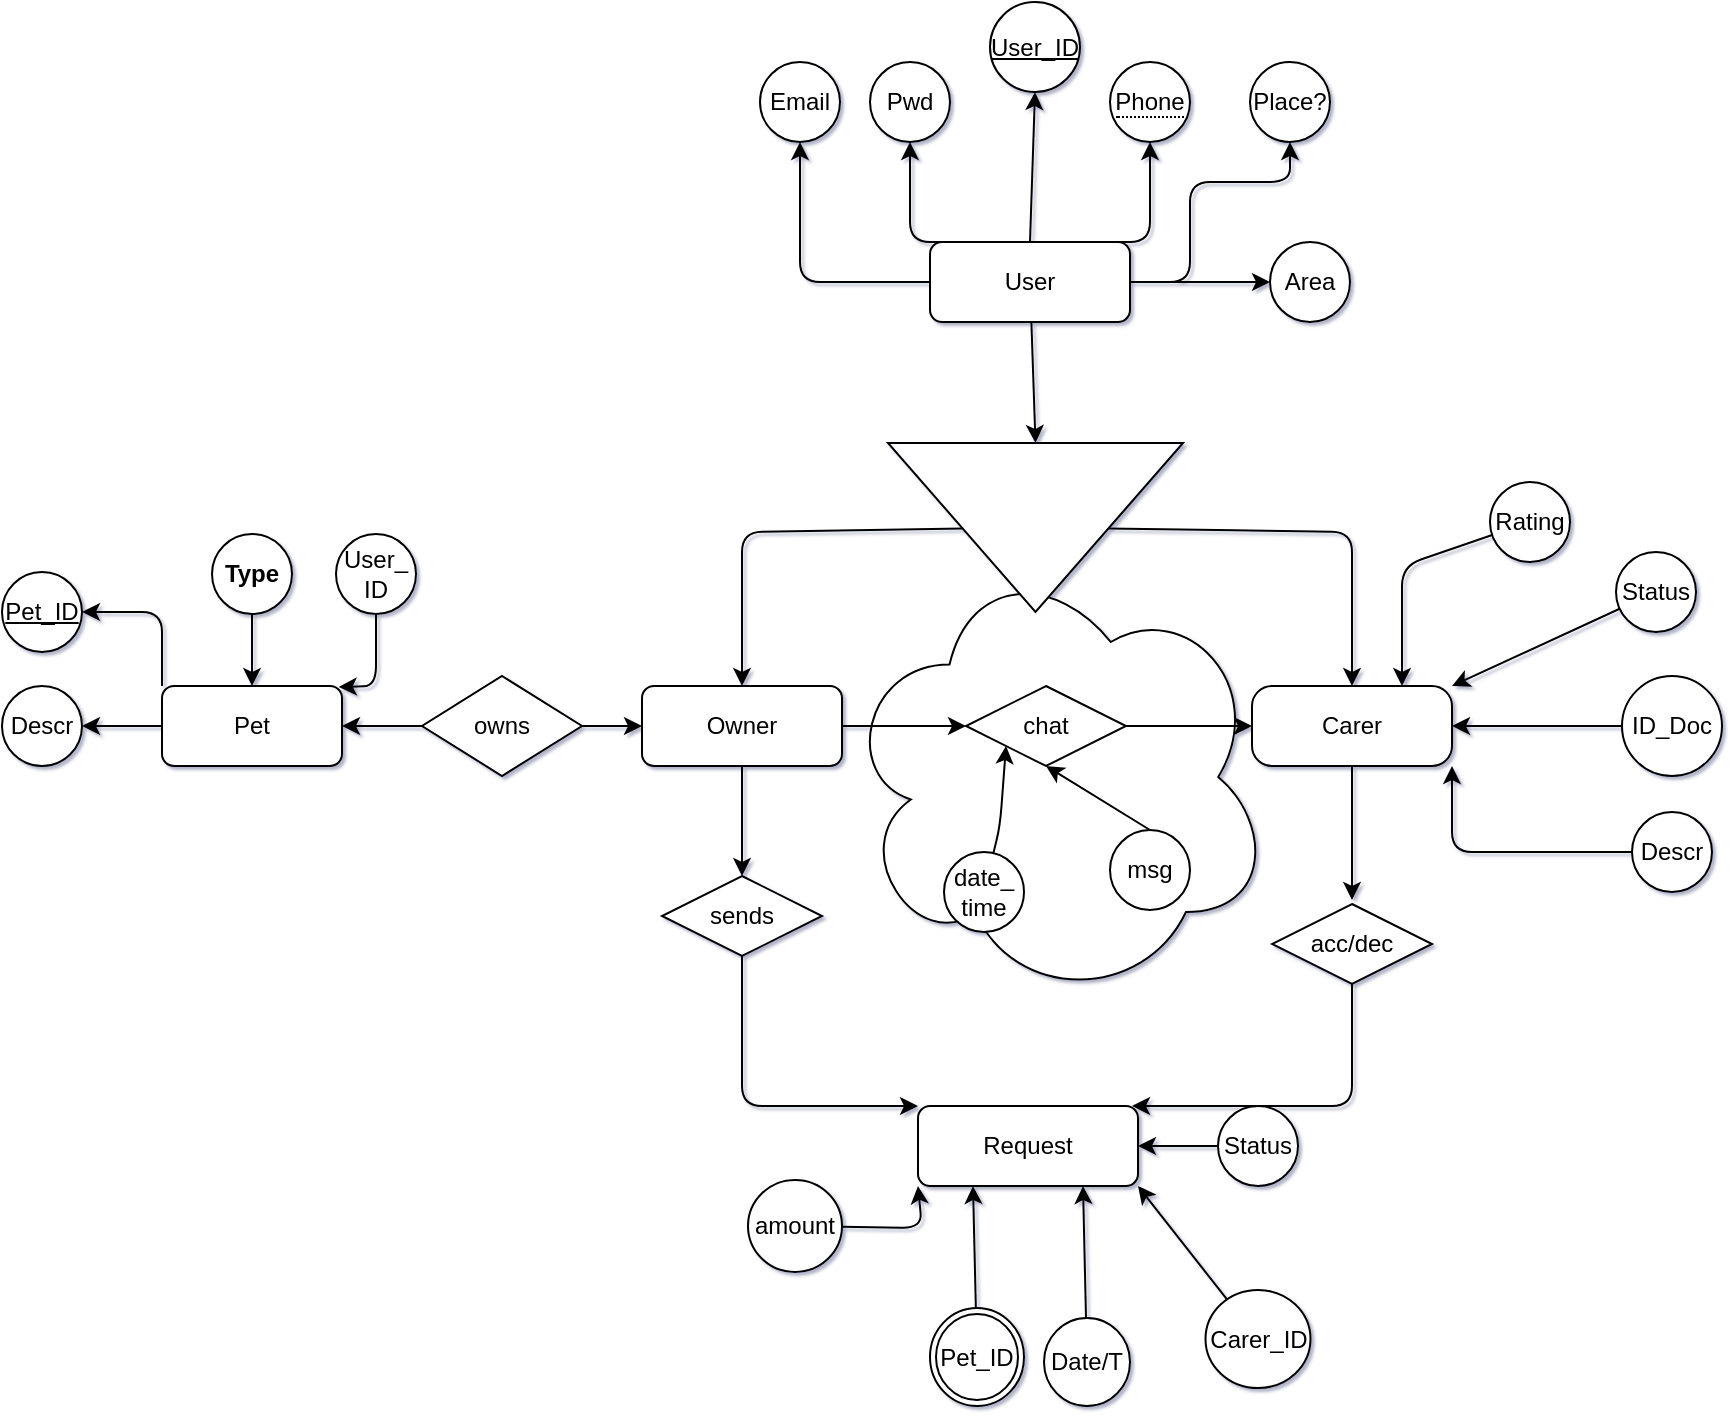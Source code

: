 <mxfile>
    <diagram id="95HTGVdv0aWo4XSOs8IV" name="Página-1">
        <mxGraphModel dx="1788" dy="322" grid="0" gridSize="10" guides="1" tooltips="1" connect="1" arrows="1" fold="1" page="0" pageScale="1" pageWidth="827" pageHeight="1169" background="none" math="0" shadow="1">
            <root>
                <mxCell id="0"/>
                <mxCell id="1" parent="0"/>
                <mxCell id="184" value="" style="ellipse;shape=cloud;whiteSpace=wrap;html=1;" vertex="1" parent="1">
                    <mxGeometry x="-174" y="994" width="215" height="225" as="geometry"/>
                </mxCell>
                <mxCell id="128" style="edgeStyle=none;html=1;entryX=0.5;entryY=0;entryDx=0;entryDy=0;" parent="1" source="73" target="83" edge="1">
                    <mxGeometry relative="1" as="geometry">
                        <Array as="points">
                            <mxPoint x="-224" y="984"/>
                        </Array>
                    </mxGeometry>
                </mxCell>
                <mxCell id="129" style="edgeStyle=none;html=1;entryX=0.5;entryY=0;entryDx=0;entryDy=0;" parent="1" source="73" target="87" edge="1">
                    <mxGeometry relative="1" as="geometry">
                        <Array as="points">
                            <mxPoint x="81" y="984"/>
                        </Array>
                    </mxGeometry>
                </mxCell>
                <mxCell id="73" value="" style="triangle;whiteSpace=wrap;html=1;rotation=90;" parent="1" vertex="1">
                    <mxGeometry x="-119.5" y="908" width="84.5" height="147.5" as="geometry"/>
                </mxCell>
                <mxCell id="75" style="edgeStyle=none;html=1;exitX=0.5;exitY=0;exitDx=0;exitDy=0;entryX=0.5;entryY=1;entryDx=0;entryDy=0;" parent="1" source="81" target="95" edge="1">
                    <mxGeometry relative="1" as="geometry"/>
                </mxCell>
                <mxCell id="76" style="edgeStyle=none;html=1;exitX=0.75;exitY=0;exitDx=0;exitDy=0;entryX=0.5;entryY=1;entryDx=0;entryDy=0;" parent="1" source="81" target="93" edge="1">
                    <mxGeometry relative="1" as="geometry">
                        <Array as="points">
                            <mxPoint x="-20" y="839"/>
                        </Array>
                    </mxGeometry>
                </mxCell>
                <mxCell id="77" style="edgeStyle=none;html=1;exitX=1;exitY=0.5;exitDx=0;exitDy=0;entryX=0.5;entryY=1;entryDx=0;entryDy=0;" parent="1" source="81" edge="1">
                    <mxGeometry relative="1" as="geometry">
                        <Array as="points">
                            <mxPoint y="859"/>
                            <mxPoint y="809"/>
                            <mxPoint x="50" y="809"/>
                        </Array>
                        <mxPoint x="50" y="789" as="targetPoint"/>
                    </mxGeometry>
                </mxCell>
                <mxCell id="78" style="edgeStyle=none;html=1;exitX=0.25;exitY=0;exitDx=0;exitDy=0;entryX=0.5;entryY=1;entryDx=0;entryDy=0;" parent="1" source="81" target="92" edge="1">
                    <mxGeometry relative="1" as="geometry">
                        <Array as="points">
                            <mxPoint x="-140" y="839"/>
                        </Array>
                    </mxGeometry>
                </mxCell>
                <mxCell id="79" style="edgeStyle=none;html=1;exitX=0;exitY=0.5;exitDx=0;exitDy=0;entryX=0.5;entryY=1;entryDx=0;entryDy=0;" parent="1" source="81" target="91" edge="1">
                    <mxGeometry relative="1" as="geometry">
                        <Array as="points">
                            <mxPoint x="-195" y="859"/>
                        </Array>
                    </mxGeometry>
                </mxCell>
                <mxCell id="80" style="edgeStyle=none;html=1;exitX=1;exitY=0.5;exitDx=0;exitDy=0;entryX=0;entryY=0.5;entryDx=0;entryDy=0;" parent="1" source="81" target="102" edge="1">
                    <mxGeometry relative="1" as="geometry"/>
                </mxCell>
                <mxCell id="130" style="edgeStyle=none;html=1;entryX=0;entryY=0.5;entryDx=0;entryDy=0;" parent="1" source="81" target="73" edge="1">
                    <mxGeometry relative="1" as="geometry"/>
                </mxCell>
                <mxCell id="81" value="User" style="rounded=1;whiteSpace=wrap;html=1;" parent="1" vertex="1">
                    <mxGeometry x="-130" y="839" width="100" height="40" as="geometry"/>
                </mxCell>
                <mxCell id="158" style="edgeStyle=none;html=1;entryX=0;entryY=0.5;entryDx=0;entryDy=0;" parent="1" source="83" target="152" edge="1">
                    <mxGeometry relative="1" as="geometry"/>
                </mxCell>
                <mxCell id="83" value="Owner" style="rounded=1;whiteSpace=wrap;html=1;" parent="1" vertex="1">
                    <mxGeometry x="-274" y="1061" width="100" height="40" as="geometry"/>
                </mxCell>
                <mxCell id="86" style="edgeStyle=none;html=1;exitX=0.5;exitY=1;exitDx=0;exitDy=0;" parent="1" source="87" edge="1">
                    <mxGeometry relative="1" as="geometry">
                        <mxPoint x="81" y="1168" as="targetPoint"/>
                    </mxGeometry>
                </mxCell>
                <mxCell id="87" value="Carer&lt;br&gt;" style="rounded=1;whiteSpace=wrap;html=1;arcSize=25;" parent="1" vertex="1">
                    <mxGeometry x="31" y="1061" width="100" height="40" as="geometry"/>
                </mxCell>
                <mxCell id="91" value="Email" style="ellipse;whiteSpace=wrap;html=1;" parent="1" vertex="1">
                    <mxGeometry x="-215" y="749" width="40" height="40" as="geometry"/>
                </mxCell>
                <mxCell id="92" value="Pwd&lt;br&gt;" style="ellipse;whiteSpace=wrap;html=1;" parent="1" vertex="1">
                    <mxGeometry x="-160" y="749" width="40" height="40" as="geometry"/>
                </mxCell>
                <mxCell id="93" value="&lt;span style=&quot;border-bottom: 1px dotted&quot;&gt;Phone&lt;/span&gt;" style="ellipse;whiteSpace=wrap;html=1;align=center;" parent="1" vertex="1">
                    <mxGeometry x="-40" y="749" width="40" height="40" as="geometry"/>
                </mxCell>
                <mxCell id="95" value="User_ID" style="ellipse;whiteSpace=wrap;html=1;align=center;fontStyle=4;" parent="1" vertex="1">
                    <mxGeometry x="-100" y="719" width="45" height="45" as="geometry"/>
                </mxCell>
                <mxCell id="97" style="edgeStyle=none;html=1;" parent="1" source="98" target="105" edge="1">
                    <mxGeometry relative="1" as="geometry"/>
                </mxCell>
                <mxCell id="167" style="edgeStyle=none;html=1;exitX=0;exitY=0;exitDx=0;exitDy=0;entryX=1;entryY=0.5;entryDx=0;entryDy=0;" parent="1" source="98" target="145" edge="1">
                    <mxGeometry relative="1" as="geometry">
                        <Array as="points">
                            <mxPoint x="-514" y="1024"/>
                        </Array>
                    </mxGeometry>
                </mxCell>
                <mxCell id="98" value="Pet" style="rounded=1;whiteSpace=wrap;html=1;" parent="1" vertex="1">
                    <mxGeometry x="-514" y="1061" width="90" height="40" as="geometry"/>
                </mxCell>
                <mxCell id="99" style="edgeStyle=none;html=1;entryX=1;entryY=0.5;entryDx=0;entryDy=0;" parent="1" target="98" edge="1">
                    <mxGeometry relative="1" as="geometry">
                        <mxPoint x="-374" y="1081" as="sourcePoint"/>
                    </mxGeometry>
                </mxCell>
                <mxCell id="100" style="edgeStyle=none;html=1;exitX=1;exitY=0.5;exitDx=0;exitDy=0;entryX=0;entryY=0.5;entryDx=0;entryDy=0;" parent="1" source="101" target="83" edge="1">
                    <mxGeometry relative="1" as="geometry">
                        <mxPoint x="-294" y="1081" as="sourcePoint"/>
                    </mxGeometry>
                </mxCell>
                <mxCell id="101" value="owns" style="rhombus;whiteSpace=wrap;html=1;" parent="1" vertex="1">
                    <mxGeometry x="-384" y="1056" width="80" height="50" as="geometry"/>
                </mxCell>
                <mxCell id="102" value="Area" style="ellipse;whiteSpace=wrap;html=1;" parent="1" vertex="1">
                    <mxGeometry x="40" y="839" width="40" height="40" as="geometry"/>
                </mxCell>
                <mxCell id="172" style="edgeStyle=none;html=1;entryX=1;entryY=0.5;entryDx=0;entryDy=0;" parent="1" source="103" target="87" edge="1">
                    <mxGeometry relative="1" as="geometry"/>
                </mxCell>
                <mxCell id="103" value="ID_Doc&lt;br&gt;" style="ellipse;whiteSpace=wrap;html=1;" parent="1" vertex="1">
                    <mxGeometry x="216" y="1056" width="50" height="50" as="geometry"/>
                </mxCell>
                <mxCell id="105" value="Descr&lt;br&gt;" style="ellipse;whiteSpace=wrap;html=1;" parent="1" vertex="1">
                    <mxGeometry x="-594" y="1061" width="40" height="40" as="geometry"/>
                </mxCell>
                <mxCell id="108" style="edgeStyle=none;html=1;exitX=0.5;exitY=1;exitDx=0;exitDy=0;entryX=0.5;entryY=0;entryDx=0;entryDy=0;" parent="1" source="83" target="120" edge="1">
                    <mxGeometry relative="1" as="geometry">
                        <mxPoint x="-219.765" y="1512" as="targetPoint"/>
                        <mxPoint x="-220" y="1432" as="sourcePoint"/>
                    </mxGeometry>
                </mxCell>
                <mxCell id="119" style="edgeStyle=none;html=1;entryX=0;entryY=0;entryDx=0;entryDy=0;" parent="1" source="120" target="124" edge="1">
                    <mxGeometry relative="1" as="geometry">
                        <mxPoint x="-87" y="1345" as="targetPoint"/>
                        <Array as="points">
                            <mxPoint x="-224" y="1271"/>
                        </Array>
                    </mxGeometry>
                </mxCell>
                <mxCell id="120" value="sends" style="rhombus;whiteSpace=wrap;html=1;" parent="1" vertex="1">
                    <mxGeometry x="-264" y="1156" width="80" height="40" as="geometry"/>
                </mxCell>
                <mxCell id="124" value="Request" style="rounded=1;whiteSpace=wrap;html=1;" parent="1" vertex="1">
                    <mxGeometry x="-136" y="1271" width="110" height="40" as="geometry"/>
                </mxCell>
                <mxCell id="174" style="edgeStyle=none;html=1;entryX=0.75;entryY=1;entryDx=0;entryDy=0;" parent="1" source="126" target="124" edge="1">
                    <mxGeometry relative="1" as="geometry"/>
                </mxCell>
                <mxCell id="126" value="Date/T" style="ellipse;whiteSpace=wrap;html=1;" parent="1" vertex="1">
                    <mxGeometry x="-73" y="1377" width="43" height="44" as="geometry"/>
                </mxCell>
                <mxCell id="173" style="edgeStyle=none;html=1;entryX=0;entryY=1;entryDx=0;entryDy=0;" parent="1" source="127" target="124" edge="1">
                    <mxGeometry relative="1" as="geometry">
                        <Array as="points">
                            <mxPoint x="-134" y="1332"/>
                        </Array>
                    </mxGeometry>
                </mxCell>
                <mxCell id="127" value="amount" style="ellipse;whiteSpace=wrap;html=1;" parent="1" vertex="1">
                    <mxGeometry x="-221" y="1308" width="47" height="46" as="geometry"/>
                </mxCell>
                <mxCell id="131" value="Place?" style="ellipse;whiteSpace=wrap;html=1;" parent="1" vertex="1">
                    <mxGeometry x="30" y="749" width="40" height="40" as="geometry"/>
                </mxCell>
                <mxCell id="171" style="edgeStyle=none;html=1;entryX=1;entryY=0;entryDx=0;entryDy=0;" parent="1" source="132" target="87" edge="1">
                    <mxGeometry relative="1" as="geometry">
                        <Array as="points"/>
                    </mxGeometry>
                </mxCell>
                <mxCell id="132" value="Status" style="ellipse;whiteSpace=wrap;html=1;" parent="1" vertex="1">
                    <mxGeometry x="213" y="994" width="40" height="40" as="geometry"/>
                </mxCell>
                <mxCell id="175" style="edgeStyle=none;html=1;entryX=1;entryY=0.5;entryDx=0;entryDy=0;" parent="1" source="134" target="124" edge="1">
                    <mxGeometry relative="1" as="geometry"/>
                </mxCell>
                <mxCell id="134" value="Status" style="ellipse;whiteSpace=wrap;html=1;" parent="1" vertex="1">
                    <mxGeometry x="14" y="1271" width="40" height="40" as="geometry"/>
                </mxCell>
                <mxCell id="168" style="edgeStyle=none;html=1;exitX=0.5;exitY=1;exitDx=0;exitDy=0;entryX=0.5;entryY=0;entryDx=0;entryDy=0;" parent="1" source="136" target="98" edge="1">
                    <mxGeometry relative="1" as="geometry"/>
                </mxCell>
                <mxCell id="136" value="Type" style="ellipse;whiteSpace=wrap;html=1;fontStyle=1" parent="1" vertex="1">
                    <mxGeometry x="-489" y="985" width="40" height="40" as="geometry"/>
                </mxCell>
                <mxCell id="169" style="edgeStyle=none;html=1;entryX=0.75;entryY=0;entryDx=0;entryDy=0;" parent="1" source="137" target="87" edge="1">
                    <mxGeometry relative="1" as="geometry">
                        <Array as="points">
                            <mxPoint x="106" y="1001"/>
                        </Array>
                    </mxGeometry>
                </mxCell>
                <mxCell id="137" value="Rating" style="ellipse;whiteSpace=wrap;html=1;" parent="1" vertex="1">
                    <mxGeometry x="150" y="959" width="40" height="40" as="geometry"/>
                </mxCell>
                <mxCell id="142" style="edgeStyle=none;html=1;" parent="1" source="141" edge="1">
                    <mxGeometry relative="1" as="geometry">
                        <mxPoint x="-29" y="1271" as="targetPoint"/>
                        <Array as="points">
                            <mxPoint x="81" y="1271"/>
                        </Array>
                    </mxGeometry>
                </mxCell>
                <mxCell id="141" value="acc/dec" style="rhombus;whiteSpace=wrap;html=1;" parent="1" vertex="1">
                    <mxGeometry x="41" y="1170" width="80" height="40" as="geometry"/>
                </mxCell>
                <mxCell id="149" style="edgeStyle=none;html=1;entryX=0.25;entryY=1;entryDx=0;entryDy=0;" parent="1" source="143" target="124" edge="1">
                    <mxGeometry relative="1" as="geometry"/>
                </mxCell>
                <mxCell id="143" value="Pet_ID" style="ellipse;shape=doubleEllipse;margin=3;whiteSpace=wrap;html=1;align=center;" parent="1" vertex="1">
                    <mxGeometry x="-130" y="1372" width="47" height="49" as="geometry"/>
                </mxCell>
                <mxCell id="145" value="&lt;u&gt;Pet_ID&lt;/u&gt;" style="ellipse;whiteSpace=wrap;html=1;" parent="1" vertex="1">
                    <mxGeometry x="-594" y="1004" width="40" height="40" as="geometry"/>
                </mxCell>
                <mxCell id="148" style="edgeStyle=none;html=1;entryX=1;entryY=1;entryDx=0;entryDy=0;" parent="1" source="147" target="87" edge="1">
                    <mxGeometry relative="1" as="geometry">
                        <Array as="points">
                            <mxPoint x="131" y="1144"/>
                        </Array>
                    </mxGeometry>
                </mxCell>
                <mxCell id="147" value="Descr&lt;br&gt;" style="ellipse;whiteSpace=wrap;html=1;" parent="1" vertex="1">
                    <mxGeometry x="221" y="1124" width="40" height="40" as="geometry"/>
                </mxCell>
                <mxCell id="159" style="edgeStyle=none;html=1;" parent="1" source="152" target="87" edge="1">
                    <mxGeometry relative="1" as="geometry"/>
                </mxCell>
                <mxCell id="152" value="chat" style="rhombus;whiteSpace=wrap;html=1;" parent="1" vertex="1">
                    <mxGeometry x="-112" y="1061" width="80" height="40" as="geometry"/>
                </mxCell>
                <mxCell id="154" style="edgeStyle=none;html=1;entryX=0.5;entryY=1;entryDx=0;entryDy=0;exitX=0.5;exitY=0;exitDx=0;exitDy=0;" parent="1" source="160" target="152" edge="1">
                    <mxGeometry relative="1" as="geometry">
                        <mxPoint x="-39.773" y="1135.824" as="sourcePoint"/>
                    </mxGeometry>
                </mxCell>
                <mxCell id="160" value="msg" style="ellipse;whiteSpace=wrap;html=1;" parent="1" vertex="1">
                    <mxGeometry x="-40" y="1133" width="40" height="40" as="geometry"/>
                </mxCell>
                <mxCell id="162" style="edgeStyle=none;html=1;entryX=0;entryY=1;entryDx=0;entryDy=0;" parent="1" source="161" target="152" edge="1">
                    <mxGeometry relative="1" as="geometry">
                        <Array as="points">
                            <mxPoint x="-95" y="1131"/>
                        </Array>
                    </mxGeometry>
                </mxCell>
                <mxCell id="161" value="date_&lt;br&gt;time" style="ellipse;whiteSpace=wrap;html=1;" parent="1" vertex="1">
                    <mxGeometry x="-123" y="1144" width="40" height="40" as="geometry"/>
                </mxCell>
                <mxCell id="166" style="edgeStyle=none;html=1;entryX=0.982;entryY=0.012;entryDx=0;entryDy=0;entryPerimeter=0;" parent="1" source="165" target="98" edge="1">
                    <mxGeometry relative="1" as="geometry">
                        <Array as="points">
                            <mxPoint x="-407" y="1061"/>
                        </Array>
                    </mxGeometry>
                </mxCell>
                <mxCell id="165" value="User_&lt;br&gt;ID" style="ellipse;whiteSpace=wrap;html=1;" parent="1" vertex="1">
                    <mxGeometry x="-427" y="985" width="40" height="40" as="geometry"/>
                </mxCell>
                <mxCell id="182" style="edgeStyle=none;html=1;entryX=1;entryY=1;entryDx=0;entryDy=0;endArrow=classic;endFill=1;" parent="1" source="181" target="124" edge="1">
                    <mxGeometry relative="1" as="geometry"/>
                </mxCell>
                <mxCell id="181" value="Carer_ID" style="ellipse;whiteSpace=wrap;html=1;" parent="1" vertex="1">
                    <mxGeometry x="7.75" y="1363" width="52.5" height="49" as="geometry"/>
                </mxCell>
            </root>
        </mxGraphModel>
    </diagram>
</mxfile>